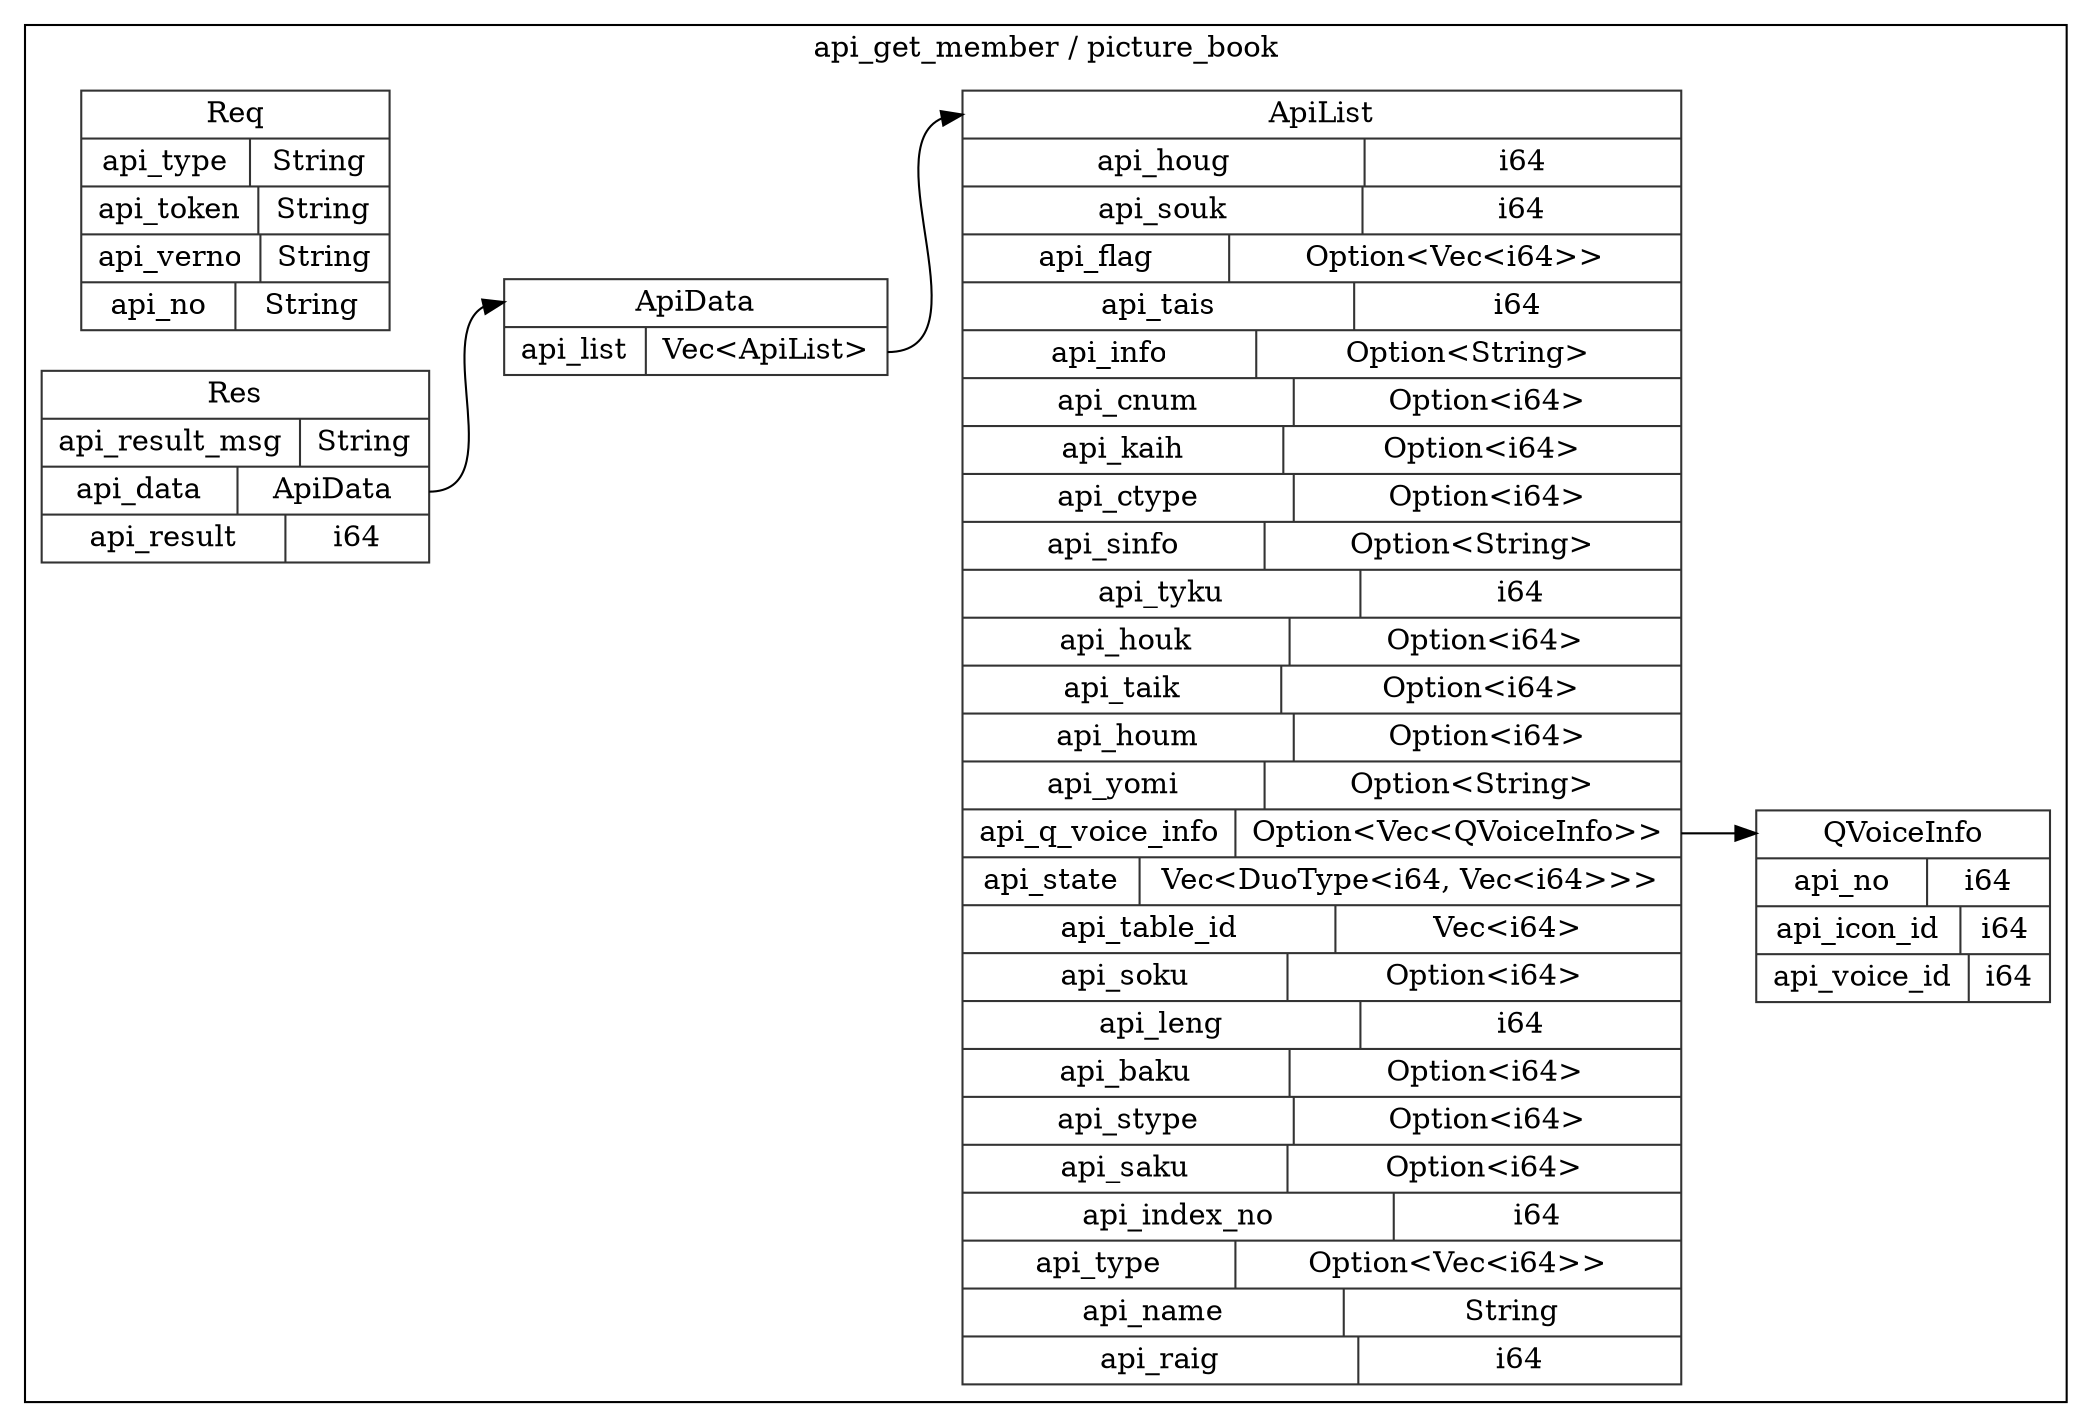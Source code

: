 digraph {
  rankdir=LR;
  subgraph cluster_0 {
    label="api_get_member / picture_book";
    node [style="filled", color=white, style="solid", color=gray20];
    api_get_member__picture_book__ApiList [label="<ApiList> ApiList  | { api_houg | <api_houg> i64 } | { api_souk | <api_souk> i64 } | { api_flag | <api_flag> Option\<Vec\<i64\>\> } | { api_tais | <api_tais> i64 } | { api_info | <api_info> Option\<String\> } | { api_cnum | <api_cnum> Option\<i64\> } | { api_kaih | <api_kaih> Option\<i64\> } | { api_ctype | <api_ctype> Option\<i64\> } | { api_sinfo | <api_sinfo> Option\<String\> } | { api_tyku | <api_tyku> i64 } | { api_houk | <api_houk> Option\<i64\> } | { api_taik | <api_taik> Option\<i64\> } | { api_houm | <api_houm> Option\<i64\> } | { api_yomi | <api_yomi> Option\<String\> } | { api_q_voice_info | <api_q_voice_info> Option\<Vec\<QVoiceInfo\>\> } | { api_state | <api_state> Vec\<DuoType\<i64, Vec\<i64\>\>\> } | { api_table_id | <api_table_id> Vec\<i64\> } | { api_soku | <api_soku> Option\<i64\> } | { api_leng | <api_leng> i64 } | { api_baku | <api_baku> Option\<i64\> } | { api_stype | <api_stype> Option\<i64\> } | { api_saku | <api_saku> Option\<i64\> } | { api_index_no | <api_index_no> i64 } | { api_type | <api_type> Option\<Vec\<i64\>\> } | { api_name | <api_name> String } | { api_raig | <api_raig> i64 }", shape=record];
    api_get_member__picture_book__QVoiceInfo;
    api_get_member__picture_book__ApiList:api_q_voice_info:e -> api_get_member__picture_book__QVoiceInfo:QVoiceInfo:w;
    api_get_member__picture_book__Req [label="<Req> Req  | { api_type | <api_type> String } | { api_token | <api_token> String } | { api_verno | <api_verno> String } | { api_no | <api_no> String }", shape=record];
    api_get_member__picture_book__QVoiceInfo [label="<QVoiceInfo> QVoiceInfo  | { api_no | <api_no> i64 } | { api_icon_id | <api_icon_id> i64 } | { api_voice_id | <api_voice_id> i64 }", shape=record];
    api_get_member__picture_book__ApiData [label="<ApiData> ApiData  | { api_list | <api_list> Vec\<ApiList\> }", shape=record];
    api_get_member__picture_book__ApiData:api_list:e -> api_get_member__picture_book__ApiList:ApiList:w;
    api_get_member__picture_book__Res [label="<Res> Res  | { api_result_msg | <api_result_msg> String } | { api_data | <api_data> ApiData } | { api_result | <api_result> i64 }", shape=record];
    api_get_member__picture_book__Res:api_data:e -> api_get_member__picture_book__ApiData:ApiData:w;
  }
}
